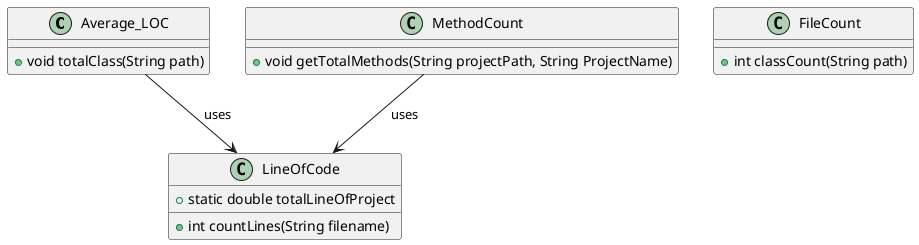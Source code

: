 @startuml

class Average_LOC {
    +void totalClass(String path)
}

class FileCount {
    +int classCount(String path)
}

class LineOfCode {
    +static double totalLineOfProject
    +int countLines(String filename)
}

class MethodCount {
    +void getTotalMethods(String projectPath, String ProjectName)
}

Average_LOC --> LineOfCode : uses
MethodCount --> LineOfCode : uses

@enduml
